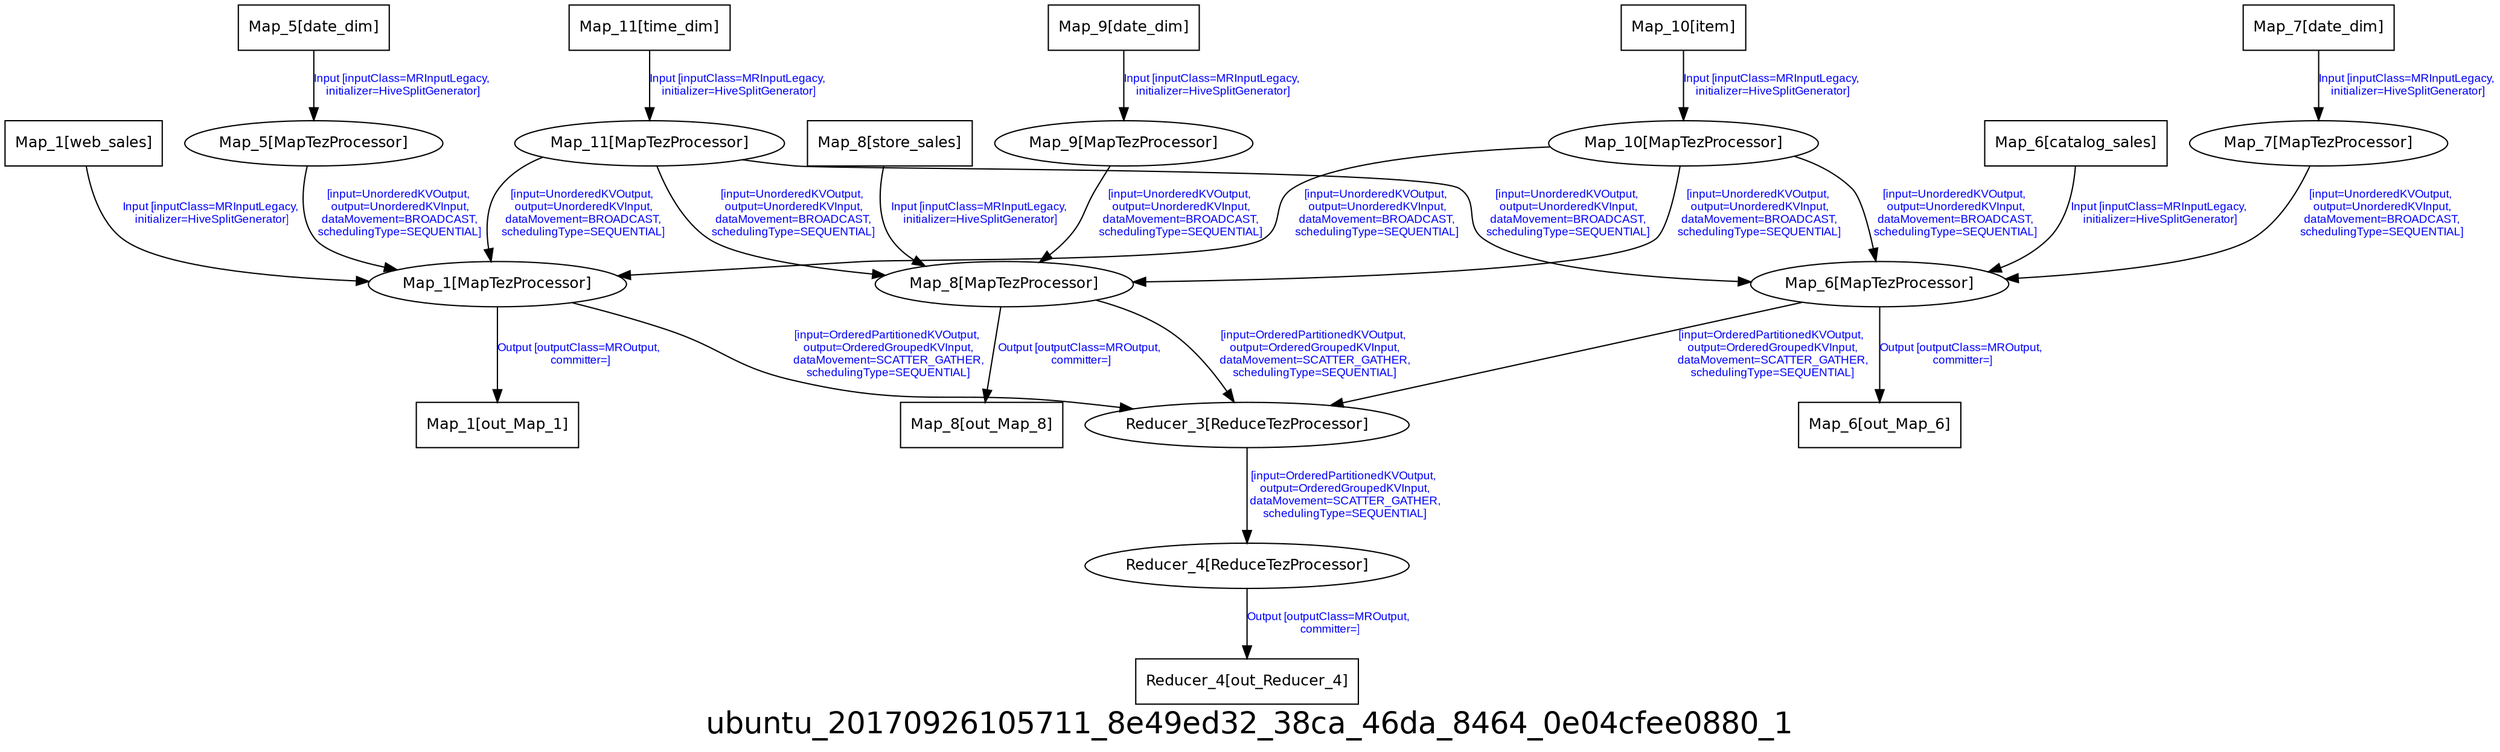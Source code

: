 digraph ubuntu_20170926105711_8e49ed32_38ca_46da_8464_0e04cfee0880_1 {
graph [ label="ubuntu_20170926105711_8e49ed32_38ca_46da_8464_0e04cfee0880_1", fontsize=24, fontname=Helvetica];
node [fontsize=12, fontname=Helvetica];
edge [fontsize=9, fontcolor=blue, fontname=Arial];
"ubuntu_20170926105711_8e49ed32_38ca_46da_8464_0e04cfee0880_1.Map_8_store_sales" [ label = "Map_8[store_sales]", shape = "box" ];
"ubuntu_20170926105711_8e49ed32_38ca_46da_8464_0e04cfee0880_1.Map_8_store_sales" -> "ubuntu_20170926105711_8e49ed32_38ca_46da_8464_0e04cfee0880_1.Map_8" [ label = "Input [inputClass=MRInputLegacy,\n initializer=HiveSplitGenerator]" ];
"ubuntu_20170926105711_8e49ed32_38ca_46da_8464_0e04cfee0880_1.Map_5" [ label = "Map_5[MapTezProcessor]" ];
"ubuntu_20170926105711_8e49ed32_38ca_46da_8464_0e04cfee0880_1.Map_5" -> "ubuntu_20170926105711_8e49ed32_38ca_46da_8464_0e04cfee0880_1.Map_1" [ label = "[input=UnorderedKVOutput,\n output=UnorderedKVInput,\n dataMovement=BROADCAST,\n schedulingType=SEQUENTIAL]" ];
"ubuntu_20170926105711_8e49ed32_38ca_46da_8464_0e04cfee0880_1.Map_5_date_dim" [ label = "Map_5[date_dim]", shape = "box" ];
"ubuntu_20170926105711_8e49ed32_38ca_46da_8464_0e04cfee0880_1.Map_5_date_dim" -> "ubuntu_20170926105711_8e49ed32_38ca_46da_8464_0e04cfee0880_1.Map_5" [ label = "Input [inputClass=MRInputLegacy,\n initializer=HiveSplitGenerator]" ];
"ubuntu_20170926105711_8e49ed32_38ca_46da_8464_0e04cfee0880_1.Map_6_catalog_sales" [ label = "Map_6[catalog_sales]", shape = "box" ];
"ubuntu_20170926105711_8e49ed32_38ca_46da_8464_0e04cfee0880_1.Map_6_catalog_sales" -> "ubuntu_20170926105711_8e49ed32_38ca_46da_8464_0e04cfee0880_1.Map_6" [ label = "Input [inputClass=MRInputLegacy,\n initializer=HiveSplitGenerator]" ];
"ubuntu_20170926105711_8e49ed32_38ca_46da_8464_0e04cfee0880_1.Map_11" [ label = "Map_11[MapTezProcessor]" ];
"ubuntu_20170926105711_8e49ed32_38ca_46da_8464_0e04cfee0880_1.Map_11" -> "ubuntu_20170926105711_8e49ed32_38ca_46da_8464_0e04cfee0880_1.Map_1" [ label = "[input=UnorderedKVOutput,\n output=UnorderedKVInput,\n dataMovement=BROADCAST,\n schedulingType=SEQUENTIAL]" ];
"ubuntu_20170926105711_8e49ed32_38ca_46da_8464_0e04cfee0880_1.Map_11" -> "ubuntu_20170926105711_8e49ed32_38ca_46da_8464_0e04cfee0880_1.Map_6" [ label = "[input=UnorderedKVOutput,\n output=UnorderedKVInput,\n dataMovement=BROADCAST,\n schedulingType=SEQUENTIAL]" ];
"ubuntu_20170926105711_8e49ed32_38ca_46da_8464_0e04cfee0880_1.Map_11" -> "ubuntu_20170926105711_8e49ed32_38ca_46da_8464_0e04cfee0880_1.Map_8" [ label = "[input=UnorderedKVOutput,\n output=UnorderedKVInput,\n dataMovement=BROADCAST,\n schedulingType=SEQUENTIAL]" ];
"ubuntu_20170926105711_8e49ed32_38ca_46da_8464_0e04cfee0880_1.Map_10" [ label = "Map_10[MapTezProcessor]" ];
"ubuntu_20170926105711_8e49ed32_38ca_46da_8464_0e04cfee0880_1.Map_10" -> "ubuntu_20170926105711_8e49ed32_38ca_46da_8464_0e04cfee0880_1.Map_1" [ label = "[input=UnorderedKVOutput,\n output=UnorderedKVInput,\n dataMovement=BROADCAST,\n schedulingType=SEQUENTIAL]" ];
"ubuntu_20170926105711_8e49ed32_38ca_46da_8464_0e04cfee0880_1.Map_10" -> "ubuntu_20170926105711_8e49ed32_38ca_46da_8464_0e04cfee0880_1.Map_8" [ label = "[input=UnorderedKVOutput,\n output=UnorderedKVInput,\n dataMovement=BROADCAST,\n schedulingType=SEQUENTIAL]" ];
"ubuntu_20170926105711_8e49ed32_38ca_46da_8464_0e04cfee0880_1.Map_10" -> "ubuntu_20170926105711_8e49ed32_38ca_46da_8464_0e04cfee0880_1.Map_6" [ label = "[input=UnorderedKVOutput,\n output=UnorderedKVInput,\n dataMovement=BROADCAST,\n schedulingType=SEQUENTIAL]" ];
"ubuntu_20170926105711_8e49ed32_38ca_46da_8464_0e04cfee0880_1.Reducer_3" [ label = "Reducer_3[ReduceTezProcessor]" ];
"ubuntu_20170926105711_8e49ed32_38ca_46da_8464_0e04cfee0880_1.Reducer_3" -> "ubuntu_20170926105711_8e49ed32_38ca_46da_8464_0e04cfee0880_1.Reducer_4" [ label = "[input=OrderedPartitionedKVOutput,\n output=OrderedGroupedKVInput,\n dataMovement=SCATTER_GATHER,\n schedulingType=SEQUENTIAL]" ];
"ubuntu_20170926105711_8e49ed32_38ca_46da_8464_0e04cfee0880_1.Reducer_4" [ label = "Reducer_4[ReduceTezProcessor]" ];
"ubuntu_20170926105711_8e49ed32_38ca_46da_8464_0e04cfee0880_1.Reducer_4" -> "ubuntu_20170926105711_8e49ed32_38ca_46da_8464_0e04cfee0880_1.Reducer_4_out_Reducer_4" [ label = "Output [outputClass=MROutput,\n committer=]" ];
"ubuntu_20170926105711_8e49ed32_38ca_46da_8464_0e04cfee0880_1.Map_9_date_dim" [ label = "Map_9[date_dim]", shape = "box" ];
"ubuntu_20170926105711_8e49ed32_38ca_46da_8464_0e04cfee0880_1.Map_9_date_dim" -> "ubuntu_20170926105711_8e49ed32_38ca_46da_8464_0e04cfee0880_1.Map_9" [ label = "Input [inputClass=MRInputLegacy,\n initializer=HiveSplitGenerator]" ];
"ubuntu_20170926105711_8e49ed32_38ca_46da_8464_0e04cfee0880_1.Map_1_out_Map_1" [ label = "Map_1[out_Map_1]", shape = "box" ];
"ubuntu_20170926105711_8e49ed32_38ca_46da_8464_0e04cfee0880_1.Map_6" [ label = "Map_6[MapTezProcessor]" ];
"ubuntu_20170926105711_8e49ed32_38ca_46da_8464_0e04cfee0880_1.Map_6" -> "ubuntu_20170926105711_8e49ed32_38ca_46da_8464_0e04cfee0880_1.Map_6_out_Map_6" [ label = "Output [outputClass=MROutput,\n committer=]" ];
"ubuntu_20170926105711_8e49ed32_38ca_46da_8464_0e04cfee0880_1.Map_6" -> "ubuntu_20170926105711_8e49ed32_38ca_46da_8464_0e04cfee0880_1.Reducer_3" [ label = "[input=OrderedPartitionedKVOutput,\n output=OrderedGroupedKVInput,\n dataMovement=SCATTER_GATHER,\n schedulingType=SEQUENTIAL]" ];
"ubuntu_20170926105711_8e49ed32_38ca_46da_8464_0e04cfee0880_1.Map_8" [ label = "Map_8[MapTezProcessor]" ];
"ubuntu_20170926105711_8e49ed32_38ca_46da_8464_0e04cfee0880_1.Map_8" -> "ubuntu_20170926105711_8e49ed32_38ca_46da_8464_0e04cfee0880_1.Map_8_out_Map_8" [ label = "Output [outputClass=MROutput,\n committer=]" ];
"ubuntu_20170926105711_8e49ed32_38ca_46da_8464_0e04cfee0880_1.Map_8" -> "ubuntu_20170926105711_8e49ed32_38ca_46da_8464_0e04cfee0880_1.Reducer_3" [ label = "[input=OrderedPartitionedKVOutput,\n output=OrderedGroupedKVInput,\n dataMovement=SCATTER_GATHER,\n schedulingType=SEQUENTIAL]" ];
"ubuntu_20170926105711_8e49ed32_38ca_46da_8464_0e04cfee0880_1.Map_1" [ label = "Map_1[MapTezProcessor]" ];
"ubuntu_20170926105711_8e49ed32_38ca_46da_8464_0e04cfee0880_1.Map_1" -> "ubuntu_20170926105711_8e49ed32_38ca_46da_8464_0e04cfee0880_1.Map_1_out_Map_1" [ label = "Output [outputClass=MROutput,\n committer=]" ];
"ubuntu_20170926105711_8e49ed32_38ca_46da_8464_0e04cfee0880_1.Map_1" -> "ubuntu_20170926105711_8e49ed32_38ca_46da_8464_0e04cfee0880_1.Reducer_3" [ label = "[input=OrderedPartitionedKVOutput,\n output=OrderedGroupedKVInput,\n dataMovement=SCATTER_GATHER,\n schedulingType=SEQUENTIAL]" ];
"ubuntu_20170926105711_8e49ed32_38ca_46da_8464_0e04cfee0880_1.Map_9" [ label = "Map_9[MapTezProcessor]" ];
"ubuntu_20170926105711_8e49ed32_38ca_46da_8464_0e04cfee0880_1.Map_9" -> "ubuntu_20170926105711_8e49ed32_38ca_46da_8464_0e04cfee0880_1.Map_8" [ label = "[input=UnorderedKVOutput,\n output=UnorderedKVInput,\n dataMovement=BROADCAST,\n schedulingType=SEQUENTIAL]" ];
"ubuntu_20170926105711_8e49ed32_38ca_46da_8464_0e04cfee0880_1.Map_6_out_Map_6" [ label = "Map_6[out_Map_6]", shape = "box" ];
"ubuntu_20170926105711_8e49ed32_38ca_46da_8464_0e04cfee0880_1.Map_1_web_sales" [ label = "Map_1[web_sales]", shape = "box" ];
"ubuntu_20170926105711_8e49ed32_38ca_46da_8464_0e04cfee0880_1.Map_1_web_sales" -> "ubuntu_20170926105711_8e49ed32_38ca_46da_8464_0e04cfee0880_1.Map_1" [ label = "Input [inputClass=MRInputLegacy,\n initializer=HiveSplitGenerator]" ];
"ubuntu_20170926105711_8e49ed32_38ca_46da_8464_0e04cfee0880_1.Map_10_item" [ label = "Map_10[item]", shape = "box" ];
"ubuntu_20170926105711_8e49ed32_38ca_46da_8464_0e04cfee0880_1.Map_10_item" -> "ubuntu_20170926105711_8e49ed32_38ca_46da_8464_0e04cfee0880_1.Map_10" [ label = "Input [inputClass=MRInputLegacy,\n initializer=HiveSplitGenerator]" ];
"ubuntu_20170926105711_8e49ed32_38ca_46da_8464_0e04cfee0880_1.Map_7_date_dim" [ label = "Map_7[date_dim]", shape = "box" ];
"ubuntu_20170926105711_8e49ed32_38ca_46da_8464_0e04cfee0880_1.Map_7_date_dim" -> "ubuntu_20170926105711_8e49ed32_38ca_46da_8464_0e04cfee0880_1.Map_7" [ label = "Input [inputClass=MRInputLegacy,\n initializer=HiveSplitGenerator]" ];
"ubuntu_20170926105711_8e49ed32_38ca_46da_8464_0e04cfee0880_1.Map_11_time_dim" [ label = "Map_11[time_dim]", shape = "box" ];
"ubuntu_20170926105711_8e49ed32_38ca_46da_8464_0e04cfee0880_1.Map_11_time_dim" -> "ubuntu_20170926105711_8e49ed32_38ca_46da_8464_0e04cfee0880_1.Map_11" [ label = "Input [inputClass=MRInputLegacy,\n initializer=HiveSplitGenerator]" ];
"ubuntu_20170926105711_8e49ed32_38ca_46da_8464_0e04cfee0880_1.Map_7" [ label = "Map_7[MapTezProcessor]" ];
"ubuntu_20170926105711_8e49ed32_38ca_46da_8464_0e04cfee0880_1.Map_7" -> "ubuntu_20170926105711_8e49ed32_38ca_46da_8464_0e04cfee0880_1.Map_6" [ label = "[input=UnorderedKVOutput,\n output=UnorderedKVInput,\n dataMovement=BROADCAST,\n schedulingType=SEQUENTIAL]" ];
"ubuntu_20170926105711_8e49ed32_38ca_46da_8464_0e04cfee0880_1.Map_8_out_Map_8" [ label = "Map_8[out_Map_8]", shape = "box" ];
"ubuntu_20170926105711_8e49ed32_38ca_46da_8464_0e04cfee0880_1.Reducer_4_out_Reducer_4" [ label = "Reducer_4[out_Reducer_4]", shape = "box" ];
}
